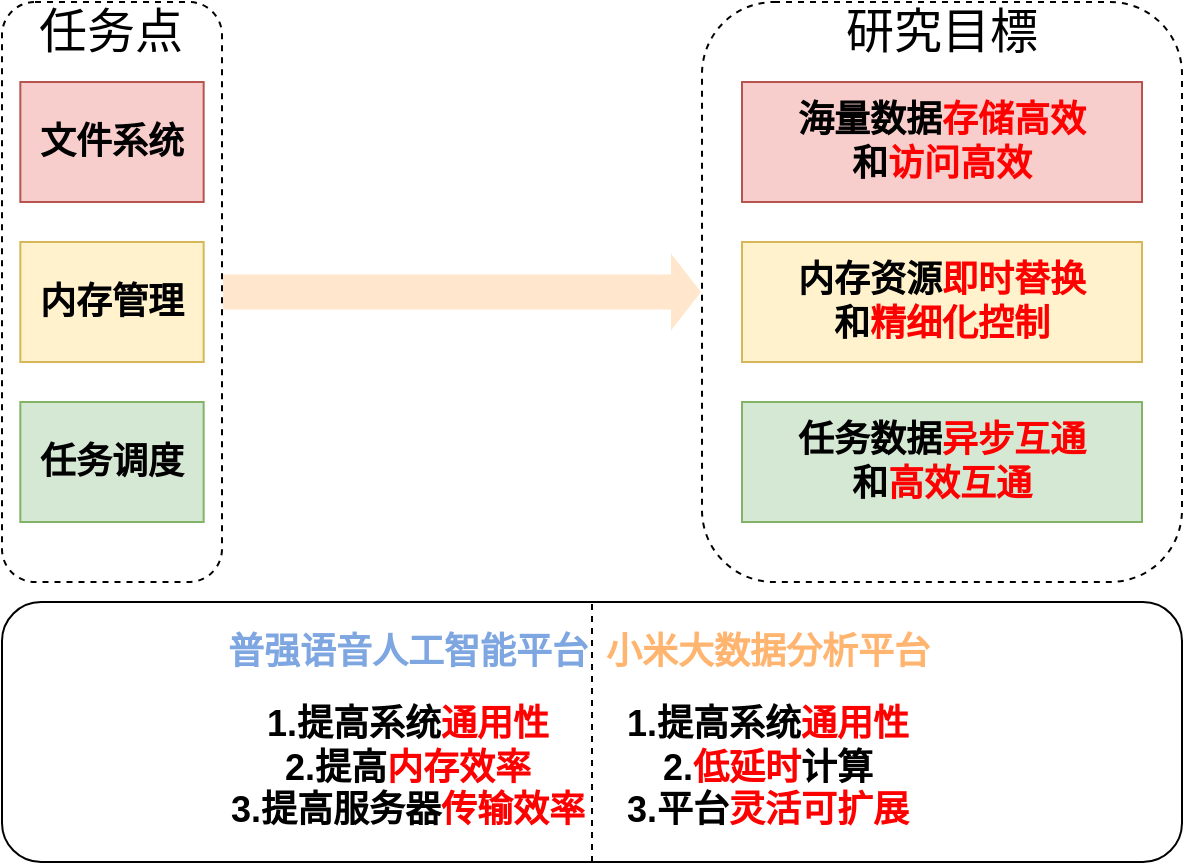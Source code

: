 <mxfile version="21.6.2" type="github">
  <diagram name="第 1 页" id="VOPKgNMRvSXte2pSWkVX">
    <mxGraphModel dx="699" dy="430" grid="1" gridSize="10" guides="1" tooltips="1" connect="1" arrows="1" fold="1" page="1" pageScale="1" pageWidth="827" pageHeight="1169" math="0" shadow="0">
      <root>
        <mxCell id="0" />
        <mxCell id="1" parent="0" />
        <mxCell id="uBuLERP5Y8FP9kmEtXCN-1" value="" style="group" parent="1" vertex="1" connectable="0">
          <mxGeometry x="90" y="470" width="110" height="290" as="geometry" />
        </mxCell>
        <mxCell id="YM-pc2uRU4Drdpsct8SV-23" value="" style="rounded=1;whiteSpace=wrap;html=1;dashed=1;" parent="uBuLERP5Y8FP9kmEtXCN-1" vertex="1">
          <mxGeometry width="110" height="290" as="geometry" />
        </mxCell>
        <mxCell id="YM-pc2uRU4Drdpsct8SV-24" value="&lt;span style=&quot;font-size: 24px;&quot;&gt;任务点&lt;/span&gt;" style="text;html=1;strokeColor=none;fillColor=none;align=center;verticalAlign=middle;whiteSpace=wrap;rounded=0;" parent="uBuLERP5Y8FP9kmEtXCN-1" vertex="1">
          <mxGeometry x="14.47" width="81.05" height="30" as="geometry" />
        </mxCell>
        <mxCell id="YM-pc2uRU4Drdpsct8SV-25" value="&lt;font style=&quot;font-size: 18px;&quot;&gt;&lt;b&gt;文件系统&lt;/b&gt;&lt;/font&gt;" style="rounded=0;whiteSpace=wrap;html=1;fillColor=#f8cecc;strokeColor=#b85450;" parent="uBuLERP5Y8FP9kmEtXCN-1" vertex="1">
          <mxGeometry x="9.167" y="40" width="91.667" height="60" as="geometry" />
        </mxCell>
        <mxCell id="YM-pc2uRU4Drdpsct8SV-26" value="&lt;span style=&quot;font-size: 18px;&quot;&gt;&lt;b&gt;内存管理&lt;/b&gt;&lt;/span&gt;" style="rounded=0;whiteSpace=wrap;html=1;fillColor=#fff2cc;strokeColor=#d6b656;" parent="uBuLERP5Y8FP9kmEtXCN-1" vertex="1">
          <mxGeometry x="9.167" y="120" width="91.667" height="60" as="geometry" />
        </mxCell>
        <mxCell id="YM-pc2uRU4Drdpsct8SV-27" value="&lt;font style=&quot;font-size: 18px;&quot;&gt;&lt;b&gt;任务调度&lt;/b&gt;&lt;/font&gt;" style="rounded=0;whiteSpace=wrap;html=1;fillColor=#d5e8d4;strokeColor=#82b366;" parent="uBuLERP5Y8FP9kmEtXCN-1" vertex="1">
          <mxGeometry x="9.167" y="200" width="91.667" height="60" as="geometry" />
        </mxCell>
        <mxCell id="uBuLERP5Y8FP9kmEtXCN-2" value="" style="group;rounded=1;" parent="1" vertex="1" connectable="0">
          <mxGeometry x="440" y="470" width="240" height="290" as="geometry" />
        </mxCell>
        <mxCell id="YM-pc2uRU4Drdpsct8SV-30" value="" style="rounded=1;whiteSpace=wrap;html=1;fillColor=#FFFFFF;dashed=1;" parent="uBuLERP5Y8FP9kmEtXCN-2" vertex="1">
          <mxGeometry width="240" height="290" as="geometry" />
        </mxCell>
        <mxCell id="YM-pc2uRU4Drdpsct8SV-31" value="&lt;span style=&quot;font-size: 24px;&quot;&gt;研究目標&lt;/span&gt;" style="text;html=1;strokeColor=none;fillColor=none;align=center;verticalAlign=middle;whiteSpace=wrap;rounded=0;" parent="uBuLERP5Y8FP9kmEtXCN-2" vertex="1">
          <mxGeometry x="70" width="100" height="30" as="geometry" />
        </mxCell>
        <mxCell id="YM-pc2uRU4Drdpsct8SV-32" value="&lt;font style=&quot;font-size: 18px;&quot;&gt;&lt;b style=&quot;border-color: var(--border-color);&quot;&gt;海量数据&lt;/b&gt;&lt;b&gt;&lt;font color=&quot;#ff0000&quot;&gt;存储高效&lt;/font&gt;&lt;br&gt;和&lt;/b&gt;&lt;b style=&quot;border-color: var(--border-color);&quot;&gt;&lt;font style=&quot;border-color: var(--border-color);&quot; color=&quot;#ff0000&quot;&gt;访问&lt;/font&gt;&lt;/b&gt;&lt;b&gt;&lt;font color=&quot;#ff0000&quot;&gt;高效&lt;/font&gt;&lt;/b&gt;&lt;/font&gt;" style="rounded=0;whiteSpace=wrap;html=1;fillColor=#f8cecc;strokeColor=#b85450;" parent="uBuLERP5Y8FP9kmEtXCN-2" vertex="1">
          <mxGeometry x="20" y="40" width="200" height="60" as="geometry" />
        </mxCell>
        <mxCell id="YM-pc2uRU4Drdpsct8SV-33" value="&lt;font style=&quot;font-size: 18px;&quot;&gt;&lt;b style=&quot;border-color: var(--border-color);&quot;&gt;&lt;b style=&quot;border-color: var(--border-color);&quot;&gt;内存资源&lt;/b&gt;&lt;font color=&quot;#ff0000&quot;&gt;即时替换&lt;/font&gt;&lt;br&gt;&lt;/b&gt;&lt;b&gt;和&lt;font color=&quot;#ff0000&quot;&gt;精细化控制&lt;/font&gt;&lt;br&gt;&lt;/b&gt;&lt;/font&gt;" style="rounded=0;whiteSpace=wrap;html=1;fillColor=#fff2cc;strokeColor=#d6b656;" parent="uBuLERP5Y8FP9kmEtXCN-2" vertex="1">
          <mxGeometry x="20" y="120" width="200" height="60" as="geometry" />
        </mxCell>
        <mxCell id="YM-pc2uRU4Drdpsct8SV-34" value="&lt;font style=&quot;font-size: 18px;&quot;&gt;&lt;b&gt;任务数据&lt;font color=&quot;#ff0000&quot;&gt;异步互通&lt;/font&gt;&lt;br&gt;和&lt;font color=&quot;#ff0000&quot;&gt;高效互通&lt;/font&gt;&lt;/b&gt;&lt;/font&gt;" style="rounded=0;whiteSpace=wrap;html=1;fillColor=#d5e8d4;strokeColor=#82b366;" parent="uBuLERP5Y8FP9kmEtXCN-2" vertex="1">
          <mxGeometry x="20" y="200" width="200" height="60" as="geometry" />
        </mxCell>
        <mxCell id="uBuLERP5Y8FP9kmEtXCN-8" value="" style="shape=flexArrow;endArrow=classic;html=1;rounded=0;width=17.391;endSize=4.67;fillColor=#ffe6cc;strokeColor=none;entryX=0;entryY=0.5;entryDx=0;entryDy=0;" parent="1" source="YM-pc2uRU4Drdpsct8SV-23" target="YM-pc2uRU4Drdpsct8SV-30" edge="1">
          <mxGeometry width="50" height="50" relative="1" as="geometry">
            <mxPoint x="210" y="620" as="sourcePoint" />
            <mxPoint x="320" y="620" as="targetPoint" />
          </mxGeometry>
        </mxCell>
        <mxCell id="uBuLERP5Y8FP9kmEtXCN-9" value="" style="rounded=1;whiteSpace=wrap;html=1;" parent="1" vertex="1">
          <mxGeometry x="90" y="770" width="590" height="130" as="geometry" />
        </mxCell>
        <mxCell id="uBuLERP5Y8FP9kmEtXCN-12" value="" style="endArrow=none;html=1;rounded=0;entryX=0.5;entryY=0;entryDx=0;entryDy=0;exitX=0.5;exitY=1;exitDx=0;exitDy=0;dashed=1;" parent="1" source="uBuLERP5Y8FP9kmEtXCN-9" target="uBuLERP5Y8FP9kmEtXCN-9" edge="1">
          <mxGeometry width="50" height="50" relative="1" as="geometry">
            <mxPoint x="330" y="880" as="sourcePoint" />
            <mxPoint x="380" y="830" as="targetPoint" />
          </mxGeometry>
        </mxCell>
        <mxCell id="uBuLERP5Y8FP9kmEtXCN-14" value="&lt;font style=&quot;&quot;&gt;&lt;b style=&quot;&quot;&gt;&lt;font style=&quot;font-size: 18px;&quot; color=&quot;#7ea6e0&quot;&gt;普强语音人工智能平台&lt;br&gt;&lt;/font&gt;&lt;/b&gt;&lt;br&gt;&lt;b&gt;&lt;span style=&quot;font-size: 18px;&quot;&gt;1.提高系统&lt;font color=&quot;#ff0000&quot;&gt;通用性&lt;/font&gt;&lt;/span&gt;&lt;br&gt;&lt;span style=&quot;font-size: 18px;&quot;&gt;2.提高&lt;font color=&quot;#ff0000&quot;&gt;内存效率&lt;/font&gt;&lt;/span&gt;&lt;br&gt;&lt;span style=&quot;font-size: 18px;&quot;&gt;3.提高服务器&lt;font color=&quot;#ff0000&quot;&gt;传输效率&lt;/font&gt;&lt;/span&gt;&lt;/b&gt;&lt;/font&gt;" style="text;html=1;strokeColor=none;fillColor=none;align=center;verticalAlign=middle;whiteSpace=wrap;rounded=0;" parent="1" vertex="1">
          <mxGeometry x="200" y="770" width="186" height="130" as="geometry" />
        </mxCell>
        <mxCell id="uBuLERP5Y8FP9kmEtXCN-15" value="&lt;font style=&quot;&quot;&gt;&lt;b style=&quot;&quot;&gt;&lt;font style=&quot;&quot; color=&quot;#ffb570&quot;&gt;&lt;font style=&quot;font-size: 18px;&quot;&gt;小米大数据分析平台&lt;/font&gt;&lt;br&gt;&lt;/font&gt;&lt;/b&gt;&lt;br&gt;&lt;b&gt;&lt;span style=&quot;font-size: 18px;&quot;&gt;1.提高系统&lt;font color=&quot;#ff0000&quot;&gt;通用性&lt;/font&gt;&lt;/span&gt;&lt;br&gt;&lt;span style=&quot;font-size: 18px;&quot;&gt;2.&lt;font color=&quot;#ff0000&quot;&gt;低延时&lt;/font&gt;计算&lt;/span&gt;&lt;br&gt;&lt;span style=&quot;font-size: 18px;&quot;&gt;3.平台&lt;font color=&quot;#ff0000&quot;&gt;灵活可扩展&lt;/font&gt;&lt;/span&gt;&lt;/b&gt;&lt;br&gt;&lt;/font&gt;" style="text;html=1;strokeColor=none;fillColor=none;align=center;verticalAlign=middle;whiteSpace=wrap;rounded=0;" parent="1" vertex="1">
          <mxGeometry x="386" y="770" width="174" height="130" as="geometry" />
        </mxCell>
      </root>
    </mxGraphModel>
  </diagram>
</mxfile>
